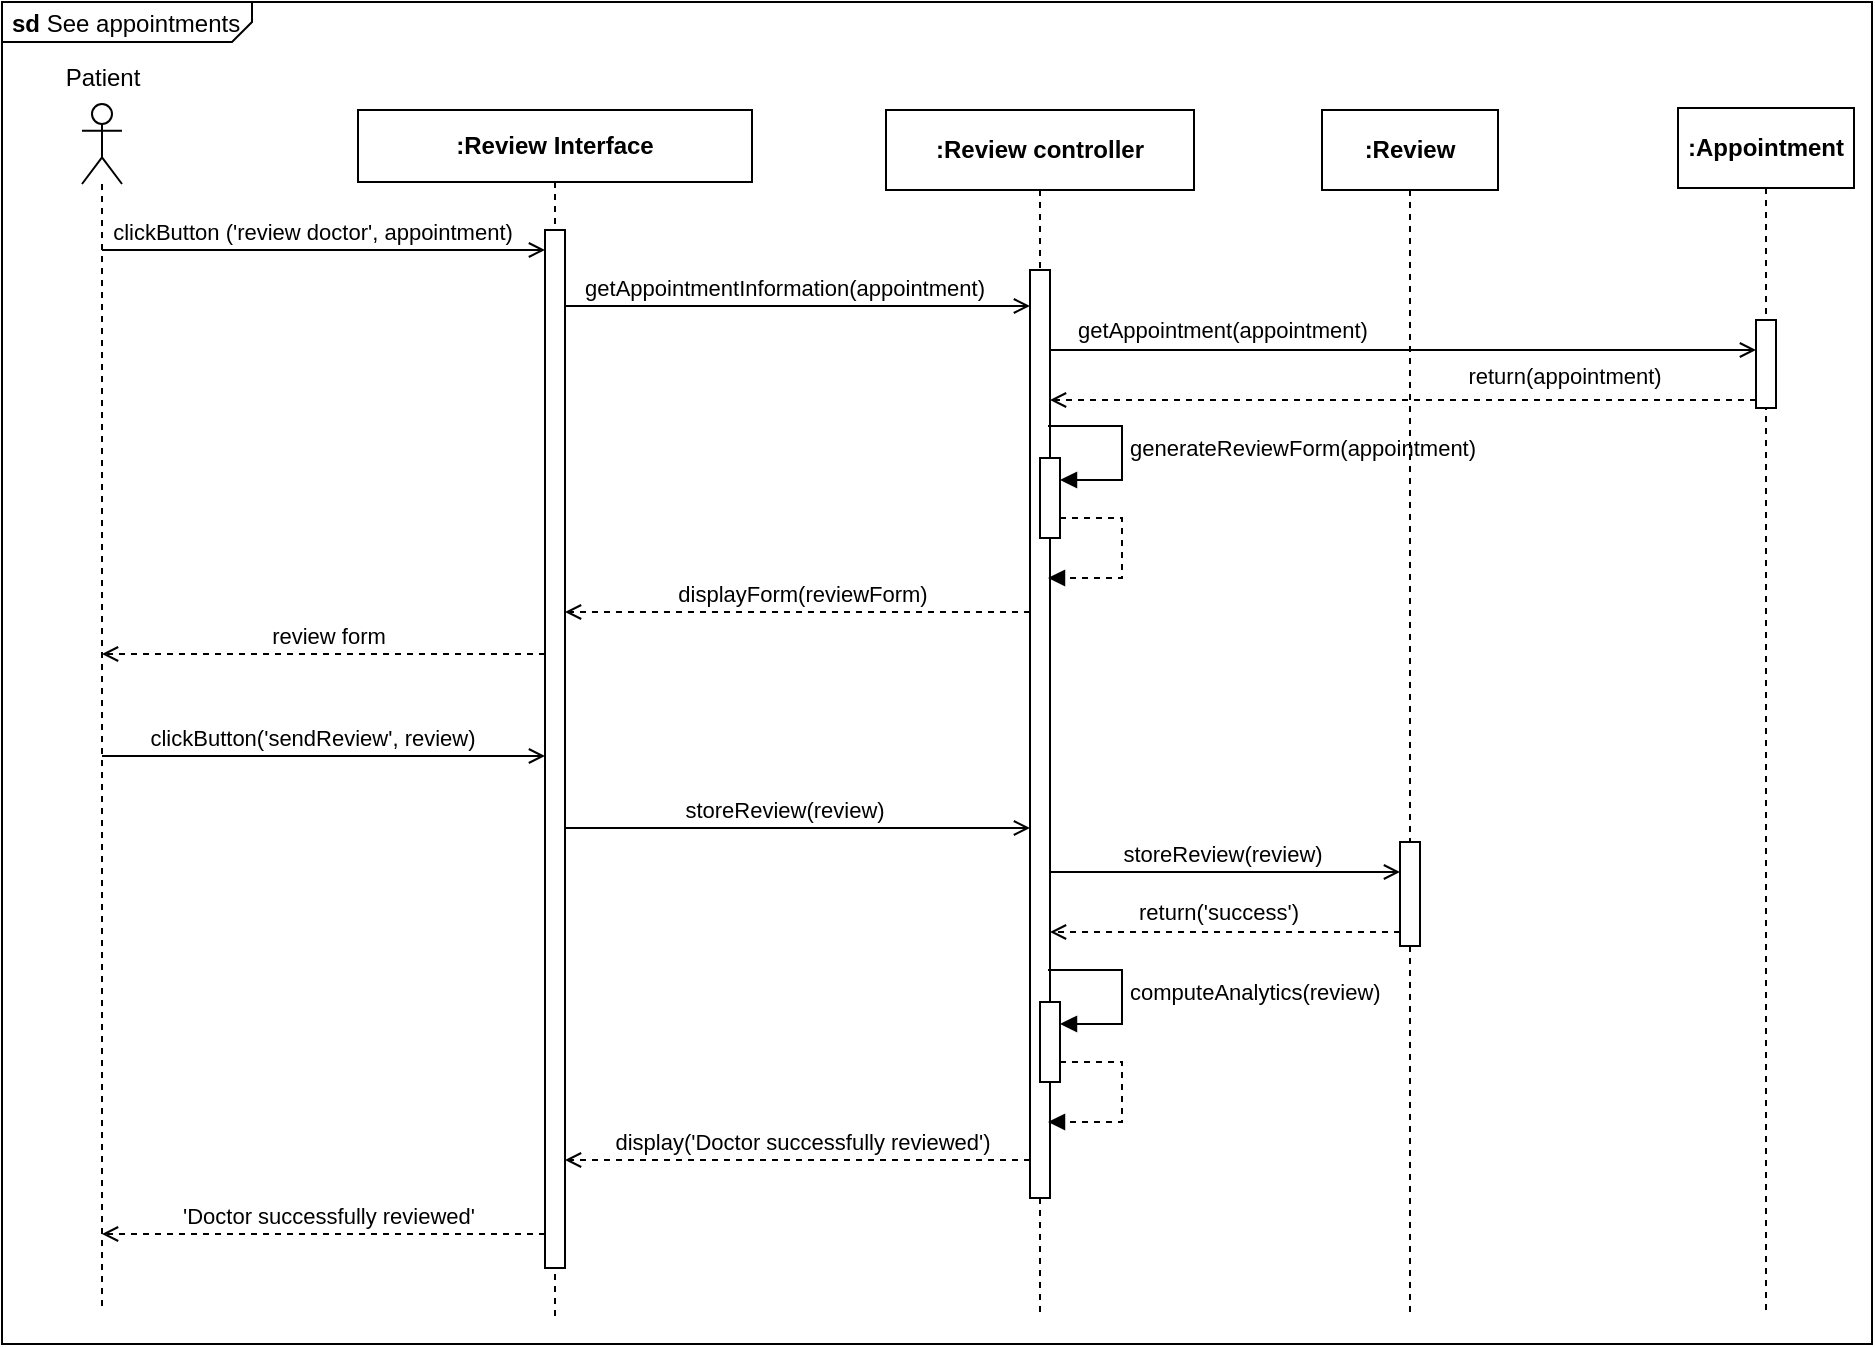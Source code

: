 <mxfile version="24.4.9" type="github">
  <diagram name="Página-1" id="1_3evZqiN-lLb-iPQv4Q">
    <mxGraphModel dx="-104" dy="400" grid="0" gridSize="10" guides="1" tooltips="1" connect="1" arrows="1" fold="1" page="0" pageScale="1" pageWidth="827" pageHeight="1169" math="0" shadow="0">
      <root>
        <mxCell id="0" />
        <mxCell id="1" parent="0" />
        <mxCell id="NdbCEnWut0nsUWgQ2R_E-102" value="&lt;p style=&quot;margin:0px;margin-top:4px;margin-left:5px;text-align:left;&quot;&gt;&lt;b&gt;sd&lt;/b&gt;&amp;nbsp;See appointments&lt;/p&gt;" style="html=1;shape=mxgraph.sysml.package;overflow=fill;labelX=125.17;align=left;spacingLeft=5;verticalAlign=top;spacingTop=-3;" vertex="1" parent="1">
          <mxGeometry x="1660" y="414" width="935" height="671" as="geometry" />
        </mxCell>
        <mxCell id="NdbCEnWut0nsUWgQ2R_E-5" value="&lt;b&gt;:Review Interface&lt;/b&gt;" style="shape=umlLifeline;perimeter=lifelinePerimeter;whiteSpace=wrap;html=1;container=1;dropTarget=0;collapsible=0;recursiveResize=0;outlineConnect=0;portConstraint=eastwest;newEdgeStyle={&quot;edgeStyle&quot;:&quot;elbowEdgeStyle&quot;,&quot;elbow&quot;:&quot;vertical&quot;,&quot;curved&quot;:0,&quot;rounded&quot;:0};size=36;" vertex="1" parent="1">
          <mxGeometry x="1838" y="468" width="197" height="603" as="geometry" />
        </mxCell>
        <mxCell id="NdbCEnWut0nsUWgQ2R_E-6" value="" style="html=1;points=[[0,0,0,0,5],[0,1,0,0,-5],[1,0,0,0,5],[1,1,0,0,-5]];perimeter=orthogonalPerimeter;outlineConnect=0;targetShapes=umlLifeline;portConstraint=eastwest;newEdgeStyle={&quot;curved&quot;:0,&quot;rounded&quot;:0};" vertex="1" parent="NdbCEnWut0nsUWgQ2R_E-5">
          <mxGeometry x="93.5" y="60" width="10" height="519" as="geometry" />
        </mxCell>
        <mxCell id="NdbCEnWut0nsUWgQ2R_E-7" value="&lt;b&gt;:Review controller&lt;/b&gt;" style="shape=umlLifeline;perimeter=lifelinePerimeter;whiteSpace=wrap;html=1;container=1;dropTarget=0;collapsible=0;recursiveResize=0;outlineConnect=0;portConstraint=eastwest;newEdgeStyle={&quot;edgeStyle&quot;:&quot;elbowEdgeStyle&quot;,&quot;elbow&quot;:&quot;vertical&quot;,&quot;curved&quot;:0,&quot;rounded&quot;:0};" vertex="1" parent="1">
          <mxGeometry x="2102" y="468" width="154" height="602" as="geometry" />
        </mxCell>
        <mxCell id="NdbCEnWut0nsUWgQ2R_E-8" value="" style="html=1;points=[[0,0,0,0,5],[0,1,0,0,-5],[1,0,0,0,5],[1,1,0,0,-5]];perimeter=orthogonalPerimeter;outlineConnect=0;targetShapes=umlLifeline;portConstraint=eastwest;newEdgeStyle={&quot;curved&quot;:0,&quot;rounded&quot;:0};" vertex="1" parent="NdbCEnWut0nsUWgQ2R_E-7">
          <mxGeometry x="72" y="80" width="10" height="464" as="geometry" />
        </mxCell>
        <mxCell id="NdbCEnWut0nsUWgQ2R_E-72" value="generateReviewForm(appointment)" style="html=1;align=left;spacingLeft=2;endArrow=block;rounded=0;edgeStyle=orthogonalEdgeStyle;curved=0;rounded=0;strokeColor=default;verticalAlign=middle;fontFamily=Helvetica;fontSize=11;fontColor=default;labelBackgroundColor=default;" edge="1" target="NdbCEnWut0nsUWgQ2R_E-73" parent="NdbCEnWut0nsUWgQ2R_E-7">
          <mxGeometry relative="1" as="geometry">
            <mxPoint x="81" y="158" as="sourcePoint" />
            <Array as="points">
              <mxPoint x="118" y="158" />
              <mxPoint x="118" y="185" />
            </Array>
            <mxPoint x="118" y="149.032" as="targetPoint" />
          </mxGeometry>
        </mxCell>
        <mxCell id="NdbCEnWut0nsUWgQ2R_E-73" value="" style="html=1;points=[[0,0,0,0,5],[0,1,0,0,-5],[1,0,0,0,5],[1,1,0,0,-5]];perimeter=orthogonalPerimeter;outlineConnect=0;targetShapes=umlLifeline;portConstraint=eastwest;newEdgeStyle={&quot;curved&quot;:0,&quot;rounded&quot;:0};fontFamily=Helvetica;fontSize=11;fontColor=default;labelBackgroundColor=default;" vertex="1" parent="NdbCEnWut0nsUWgQ2R_E-7">
          <mxGeometry x="77" y="174" width="10" height="40" as="geometry" />
        </mxCell>
        <mxCell id="NdbCEnWut0nsUWgQ2R_E-74" value="" style="html=1;align=left;spacingLeft=2;endArrow=block;rounded=0;edgeStyle=orthogonalEdgeStyle;curved=0;rounded=0;strokeColor=default;verticalAlign=middle;fontFamily=Helvetica;fontSize=11;fontColor=default;labelBackgroundColor=default;dashed=1;" edge="1" source="NdbCEnWut0nsUWgQ2R_E-73" parent="NdbCEnWut0nsUWgQ2R_E-7">
          <mxGeometry relative="1" as="geometry">
            <mxPoint x="98" y="228" as="sourcePoint" />
            <Array as="points">
              <mxPoint x="118" y="204" />
              <mxPoint x="118" y="234" />
            </Array>
            <mxPoint x="81" y="234" as="targetPoint" />
          </mxGeometry>
        </mxCell>
        <mxCell id="NdbCEnWut0nsUWgQ2R_E-94" value="computeAnalytics(review)" style="html=1;align=left;spacingLeft=2;endArrow=block;rounded=0;edgeStyle=orthogonalEdgeStyle;curved=0;rounded=0;strokeColor=default;verticalAlign=middle;fontFamily=Helvetica;fontSize=11;fontColor=default;labelBackgroundColor=default;" edge="1" target="NdbCEnWut0nsUWgQ2R_E-95" parent="NdbCEnWut0nsUWgQ2R_E-7">
          <mxGeometry relative="1" as="geometry">
            <mxPoint x="81" y="430" as="sourcePoint" />
            <Array as="points">
              <mxPoint x="118" y="430" />
              <mxPoint x="118" y="457" />
            </Array>
            <mxPoint x="118" y="421.032" as="targetPoint" />
          </mxGeometry>
        </mxCell>
        <mxCell id="NdbCEnWut0nsUWgQ2R_E-95" value="" style="html=1;points=[[0,0,0,0,5],[0,1,0,0,-5],[1,0,0,0,5],[1,1,0,0,-5]];perimeter=orthogonalPerimeter;outlineConnect=0;targetShapes=umlLifeline;portConstraint=eastwest;newEdgeStyle={&quot;curved&quot;:0,&quot;rounded&quot;:0};fontFamily=Helvetica;fontSize=11;fontColor=default;labelBackgroundColor=default;" vertex="1" parent="NdbCEnWut0nsUWgQ2R_E-7">
          <mxGeometry x="77" y="446" width="10" height="40" as="geometry" />
        </mxCell>
        <mxCell id="NdbCEnWut0nsUWgQ2R_E-96" value="" style="html=1;align=left;spacingLeft=2;endArrow=block;rounded=0;edgeStyle=orthogonalEdgeStyle;curved=0;rounded=0;strokeColor=default;verticalAlign=middle;fontFamily=Helvetica;fontSize=11;fontColor=default;labelBackgroundColor=default;dashed=1;" edge="1" source="NdbCEnWut0nsUWgQ2R_E-95" parent="NdbCEnWut0nsUWgQ2R_E-7">
          <mxGeometry relative="1" as="geometry">
            <mxPoint x="98" y="500" as="sourcePoint" />
            <Array as="points">
              <mxPoint x="118" y="476" />
              <mxPoint x="118" y="506" />
            </Array>
            <mxPoint x="81" y="506" as="targetPoint" />
          </mxGeometry>
        </mxCell>
        <mxCell id="NdbCEnWut0nsUWgQ2R_E-12" value="" style="shape=umlLifeline;perimeter=lifelinePerimeter;whiteSpace=wrap;html=1;container=1;dropTarget=0;collapsible=0;recursiveResize=0;outlineConnect=0;portConstraint=eastwest;newEdgeStyle={&quot;curved&quot;:0,&quot;rounded&quot;:0};participant=umlActor;" vertex="1" parent="1">
          <mxGeometry x="1700" y="465" width="20" height="602" as="geometry" />
        </mxCell>
        <mxCell id="NdbCEnWut0nsUWgQ2R_E-13" value="Patient" style="text;html=1;align=center;verticalAlign=middle;resizable=0;points=[];autosize=1;strokeColor=none;fillColor=none;" vertex="1" parent="1">
          <mxGeometry x="1682.5" y="439" width="55" height="26" as="geometry" />
        </mxCell>
        <mxCell id="NdbCEnWut0nsUWgQ2R_E-14" value="&lt;b&gt;:Review&lt;/b&gt;" style="shape=umlLifeline;perimeter=lifelinePerimeter;whiteSpace=wrap;html=1;container=1;dropTarget=0;collapsible=0;recursiveResize=0;outlineConnect=0;portConstraint=eastwest;newEdgeStyle={&quot;edgeStyle&quot;:&quot;elbowEdgeStyle&quot;,&quot;elbow&quot;:&quot;vertical&quot;,&quot;curved&quot;:0,&quot;rounded&quot;:0};" vertex="1" parent="1">
          <mxGeometry x="2320" y="468" width="88" height="601" as="geometry" />
        </mxCell>
        <mxCell id="NdbCEnWut0nsUWgQ2R_E-86" value="" style="html=1;points=[[0,0,0,0,5],[0,1,0,0,-5],[1,0,0,0,5],[1,1,0,0,-5]];perimeter=orthogonalPerimeter;outlineConnect=0;targetShapes=umlLifeline;portConstraint=eastwest;newEdgeStyle={&quot;curved&quot;:0,&quot;rounded&quot;:0};" vertex="1" parent="NdbCEnWut0nsUWgQ2R_E-14">
          <mxGeometry x="39" y="366" width="10" height="52" as="geometry" />
        </mxCell>
        <mxCell id="NdbCEnWut0nsUWgQ2R_E-16" style="rounded=0;orthogonalLoop=1;jettySize=auto;html=1;endArrow=open;endFill=0;" edge="1" parent="1" source="NdbCEnWut0nsUWgQ2R_E-12" target="NdbCEnWut0nsUWgQ2R_E-6">
          <mxGeometry relative="1" as="geometry">
            <mxPoint x="1715.5" y="541" as="sourcePoint" />
            <Array as="points">
              <mxPoint x="1826" y="538" />
            </Array>
          </mxGeometry>
        </mxCell>
        <mxCell id="NdbCEnWut0nsUWgQ2R_E-17" value="clickButton (&#39;review doctor&#39;, appointment)" style="edgeLabel;html=1;align=center;verticalAlign=middle;resizable=0;points=[];" vertex="1" connectable="0" parent="NdbCEnWut0nsUWgQ2R_E-16">
          <mxGeometry x="-0.198" y="-1" relative="1" as="geometry">
            <mxPoint x="16" y="-10" as="offset" />
          </mxGeometry>
        </mxCell>
        <mxCell id="NdbCEnWut0nsUWgQ2R_E-61" value="&lt;b&gt;:Appointment&lt;/b&gt;" style="shape=umlLifeline;perimeter=lifelinePerimeter;whiteSpace=wrap;html=1;container=1;dropTarget=0;collapsible=0;recursiveResize=0;outlineConnect=0;portConstraint=eastwest;newEdgeStyle={&quot;edgeStyle&quot;:&quot;elbowEdgeStyle&quot;,&quot;elbow&quot;:&quot;vertical&quot;,&quot;curved&quot;:0,&quot;rounded&quot;:0};" vertex="1" parent="1">
          <mxGeometry x="2498" y="467" width="88" height="604" as="geometry" />
        </mxCell>
        <mxCell id="NdbCEnWut0nsUWgQ2R_E-62" value="" style="html=1;points=[[0,0,0,0,5],[0,1,0,0,-5],[1,0,0,0,5],[1,1,0,0,-5]];perimeter=orthogonalPerimeter;outlineConnect=0;targetShapes=umlLifeline;portConstraint=eastwest;newEdgeStyle={&quot;curved&quot;:0,&quot;rounded&quot;:0};" vertex="1" parent="NdbCEnWut0nsUWgQ2R_E-61">
          <mxGeometry x="39" y="106" width="10" height="44" as="geometry" />
        </mxCell>
        <mxCell id="NdbCEnWut0nsUWgQ2R_E-63" style="rounded=0;orthogonalLoop=1;jettySize=auto;html=1;endArrow=open;endFill=0;" edge="1" parent="1" source="NdbCEnWut0nsUWgQ2R_E-6" target="NdbCEnWut0nsUWgQ2R_E-8">
          <mxGeometry relative="1" as="geometry">
            <mxPoint x="1945" y="566" as="sourcePoint" />
            <Array as="points">
              <mxPoint x="2020" y="566" />
            </Array>
            <mxPoint x="2125" y="566" as="targetPoint" />
          </mxGeometry>
        </mxCell>
        <mxCell id="NdbCEnWut0nsUWgQ2R_E-64" value="getAppointmentInformation(appointment)" style="edgeLabel;html=1;align=center;verticalAlign=middle;resizable=0;points=[];" vertex="1" connectable="0" parent="NdbCEnWut0nsUWgQ2R_E-63">
          <mxGeometry x="-0.198" y="-1" relative="1" as="geometry">
            <mxPoint x="16" y="-10" as="offset" />
          </mxGeometry>
        </mxCell>
        <mxCell id="NdbCEnWut0nsUWgQ2R_E-65" style="rounded=0;orthogonalLoop=1;jettySize=auto;html=1;endArrow=open;endFill=0;" edge="1" parent="1" source="NdbCEnWut0nsUWgQ2R_E-8" target="NdbCEnWut0nsUWgQ2R_E-62">
          <mxGeometry relative="1" as="geometry">
            <mxPoint x="2186" y="588" as="sourcePoint" />
            <Array as="points">
              <mxPoint x="2265" y="588" />
            </Array>
            <mxPoint x="2419" y="588" as="targetPoint" />
          </mxGeometry>
        </mxCell>
        <mxCell id="NdbCEnWut0nsUWgQ2R_E-66" value="getAppointment(appointment)" style="edgeLabel;html=1;align=center;verticalAlign=middle;resizable=0;points=[];" vertex="1" connectable="0" parent="NdbCEnWut0nsUWgQ2R_E-65">
          <mxGeometry x="-0.198" y="-1" relative="1" as="geometry">
            <mxPoint x="-56" y="-11" as="offset" />
          </mxGeometry>
        </mxCell>
        <mxCell id="NdbCEnWut0nsUWgQ2R_E-69" style="rounded=0;orthogonalLoop=1;jettySize=auto;html=1;endArrow=open;endFill=0;dashed=1;" edge="1" parent="1" source="NdbCEnWut0nsUWgQ2R_E-62" target="NdbCEnWut0nsUWgQ2R_E-8">
          <mxGeometry relative="1" as="geometry">
            <mxPoint x="2548" y="613" as="sourcePoint" />
            <Array as="points">
              <mxPoint x="2401" y="613" />
            </Array>
            <mxPoint x="2373" y="613" as="targetPoint" />
          </mxGeometry>
        </mxCell>
        <mxCell id="NdbCEnWut0nsUWgQ2R_E-70" value="return(appointment)" style="edgeLabel;html=1;align=center;verticalAlign=middle;resizable=0;points=[];" vertex="1" connectable="0" parent="NdbCEnWut0nsUWgQ2R_E-69">
          <mxGeometry x="-0.198" y="-1" relative="1" as="geometry">
            <mxPoint x="45" y="-11" as="offset" />
          </mxGeometry>
        </mxCell>
        <mxCell id="NdbCEnWut0nsUWgQ2R_E-75" style="rounded=0;orthogonalLoop=1;jettySize=auto;html=1;endArrow=open;endFill=0;dashed=1;" edge="1" parent="1" target="NdbCEnWut0nsUWgQ2R_E-6">
          <mxGeometry relative="1" as="geometry">
            <mxPoint x="2174" y="719" as="sourcePoint" />
            <Array as="points">
              <mxPoint x="2025" y="719" />
            </Array>
            <mxPoint x="1941.5" y="719" as="targetPoint" />
          </mxGeometry>
        </mxCell>
        <mxCell id="NdbCEnWut0nsUWgQ2R_E-76" value="displayForm(reviewForm)" style="edgeLabel;html=1;align=center;verticalAlign=middle;resizable=0;points=[];fontFamily=Helvetica;fontSize=11;fontColor=default;labelBackgroundColor=default;" vertex="1" connectable="0" parent="NdbCEnWut0nsUWgQ2R_E-75">
          <mxGeometry x="-0.042" relative="1" as="geometry">
            <mxPoint x="-3" y="-9" as="offset" />
          </mxGeometry>
        </mxCell>
        <mxCell id="NdbCEnWut0nsUWgQ2R_E-77" style="rounded=0;orthogonalLoop=1;jettySize=auto;html=1;endArrow=open;endFill=0;dashed=1;" edge="1" parent="1" source="NdbCEnWut0nsUWgQ2R_E-6" target="NdbCEnWut0nsUWgQ2R_E-12">
          <mxGeometry relative="1" as="geometry">
            <mxPoint x="1931.54" y="740" as="sourcePoint" />
            <Array as="points">
              <mxPoint x="1819.54" y="740" />
            </Array>
            <mxPoint x="1750.999" y="740" as="targetPoint" />
          </mxGeometry>
        </mxCell>
        <mxCell id="NdbCEnWut0nsUWgQ2R_E-78" value="review form" style="edgeLabel;html=1;align=center;verticalAlign=middle;resizable=0;points=[];fontFamily=Helvetica;fontSize=11;fontColor=default;labelBackgroundColor=default;" vertex="1" connectable="0" parent="NdbCEnWut0nsUWgQ2R_E-77">
          <mxGeometry x="-0.042" relative="1" as="geometry">
            <mxPoint x="-3" y="-9" as="offset" />
          </mxGeometry>
        </mxCell>
        <mxCell id="NdbCEnWut0nsUWgQ2R_E-80" style="rounded=0;orthogonalLoop=1;jettySize=auto;html=1;endArrow=open;endFill=0;" edge="1" parent="1" source="NdbCEnWut0nsUWgQ2R_E-12" target="NdbCEnWut0nsUWgQ2R_E-6">
          <mxGeometry relative="1" as="geometry">
            <mxPoint x="1753" y="791" as="sourcePoint" />
            <Array as="points">
              <mxPoint x="1828" y="791" />
            </Array>
            <mxPoint x="1934" y="791" as="targetPoint" />
          </mxGeometry>
        </mxCell>
        <mxCell id="NdbCEnWut0nsUWgQ2R_E-81" value="clickButton(&#39;sendReview&#39;, review)" style="edgeLabel;html=1;align=center;verticalAlign=middle;resizable=0;points=[];" vertex="1" connectable="0" parent="NdbCEnWut0nsUWgQ2R_E-80">
          <mxGeometry x="-0.198" y="-1" relative="1" as="geometry">
            <mxPoint x="16" y="-10" as="offset" />
          </mxGeometry>
        </mxCell>
        <mxCell id="NdbCEnWut0nsUWgQ2R_E-82" style="rounded=0;orthogonalLoop=1;jettySize=auto;html=1;endArrow=open;endFill=0;" edge="1" parent="1" source="NdbCEnWut0nsUWgQ2R_E-6" target="NdbCEnWut0nsUWgQ2R_E-8">
          <mxGeometry relative="1" as="geometry">
            <mxPoint x="1955" y="827" as="sourcePoint" />
            <Array as="points">
              <mxPoint x="2033" y="827" />
            </Array>
            <mxPoint x="2182" y="827" as="targetPoint" />
          </mxGeometry>
        </mxCell>
        <mxCell id="NdbCEnWut0nsUWgQ2R_E-83" value="storeReview(review)" style="edgeLabel;html=1;align=center;verticalAlign=middle;resizable=0;points=[];" vertex="1" connectable="0" parent="NdbCEnWut0nsUWgQ2R_E-82">
          <mxGeometry x="-0.198" y="-1" relative="1" as="geometry">
            <mxPoint x="16" y="-10" as="offset" />
          </mxGeometry>
        </mxCell>
        <mxCell id="NdbCEnWut0nsUWgQ2R_E-84" style="rounded=0;orthogonalLoop=1;jettySize=auto;html=1;endArrow=open;endFill=0;" edge="1" parent="1" source="NdbCEnWut0nsUWgQ2R_E-8" target="NdbCEnWut0nsUWgQ2R_E-86">
          <mxGeometry relative="1" as="geometry">
            <mxPoint x="1973" y="853" as="sourcePoint" />
            <Array as="points">
              <mxPoint x="2278" y="849" />
            </Array>
            <mxPoint x="2210" y="853" as="targetPoint" />
          </mxGeometry>
        </mxCell>
        <mxCell id="NdbCEnWut0nsUWgQ2R_E-85" value="storeReview(review)" style="edgeLabel;html=1;align=center;verticalAlign=middle;resizable=0;points=[];" vertex="1" connectable="0" parent="NdbCEnWut0nsUWgQ2R_E-84">
          <mxGeometry x="-0.198" y="-1" relative="1" as="geometry">
            <mxPoint x="16" y="-10" as="offset" />
          </mxGeometry>
        </mxCell>
        <mxCell id="NdbCEnWut0nsUWgQ2R_E-87" style="rounded=0;orthogonalLoop=1;jettySize=auto;html=1;endArrow=open;endFill=0;dashed=1;" edge="1" parent="1" source="NdbCEnWut0nsUWgQ2R_E-86" target="NdbCEnWut0nsUWgQ2R_E-8">
          <mxGeometry relative="1" as="geometry">
            <mxPoint x="2428" y="896" as="sourcePoint" />
            <Array as="points">
              <mxPoint x="2272" y="879" />
            </Array>
            <mxPoint x="2075" y="896" as="targetPoint" />
          </mxGeometry>
        </mxCell>
        <mxCell id="NdbCEnWut0nsUWgQ2R_E-88" value="return(&#39;success&#39;)" style="edgeLabel;html=1;align=center;verticalAlign=middle;resizable=0;points=[];" vertex="1" connectable="0" parent="NdbCEnWut0nsUWgQ2R_E-87">
          <mxGeometry x="-0.198" y="-1" relative="1" as="geometry">
            <mxPoint x="-21" y="-9" as="offset" />
          </mxGeometry>
        </mxCell>
        <mxCell id="NdbCEnWut0nsUWgQ2R_E-97" style="rounded=0;orthogonalLoop=1;jettySize=auto;html=1;endArrow=open;endFill=0;dashed=1;" edge="1" parent="1" source="NdbCEnWut0nsUWgQ2R_E-8" target="NdbCEnWut0nsUWgQ2R_E-6">
          <mxGeometry relative="1" as="geometry">
            <mxPoint x="2179" y="1013" as="sourcePoint" />
            <Array as="points">
              <mxPoint x="2038" y="993" />
            </Array>
            <mxPoint x="1947" y="1013" as="targetPoint" />
          </mxGeometry>
        </mxCell>
        <mxCell id="NdbCEnWut0nsUWgQ2R_E-98" value="display(&#39;Doctor successfully reviewed&#39;)" style="edgeLabel;html=1;align=center;verticalAlign=middle;resizable=0;points=[];fontFamily=Helvetica;fontSize=11;fontColor=default;labelBackgroundColor=default;" vertex="1" connectable="0" parent="NdbCEnWut0nsUWgQ2R_E-97">
          <mxGeometry x="-0.042" relative="1" as="geometry">
            <mxPoint x="-3" y="-9" as="offset" />
          </mxGeometry>
        </mxCell>
        <mxCell id="NdbCEnWut0nsUWgQ2R_E-99" style="rounded=0;orthogonalLoop=1;jettySize=auto;html=1;endArrow=open;endFill=0;dashed=1;" edge="1" parent="1" source="NdbCEnWut0nsUWgQ2R_E-6" target="NdbCEnWut0nsUWgQ2R_E-12">
          <mxGeometry relative="1" as="geometry">
            <mxPoint x="1934.91" y="1030" as="sourcePoint" />
            <Array as="points">
              <mxPoint x="1805.91" y="1030" />
            </Array>
            <mxPoint x="1699" y="1030" as="targetPoint" />
          </mxGeometry>
        </mxCell>
        <mxCell id="NdbCEnWut0nsUWgQ2R_E-100" value="&#39;Doctor successfully reviewed&#39;" style="edgeLabel;html=1;align=center;verticalAlign=middle;resizable=0;points=[];fontFamily=Helvetica;fontSize=11;fontColor=default;labelBackgroundColor=default;" vertex="1" connectable="0" parent="NdbCEnWut0nsUWgQ2R_E-99">
          <mxGeometry x="-0.042" relative="1" as="geometry">
            <mxPoint x="-3" y="-9" as="offset" />
          </mxGeometry>
        </mxCell>
      </root>
    </mxGraphModel>
  </diagram>
</mxfile>
